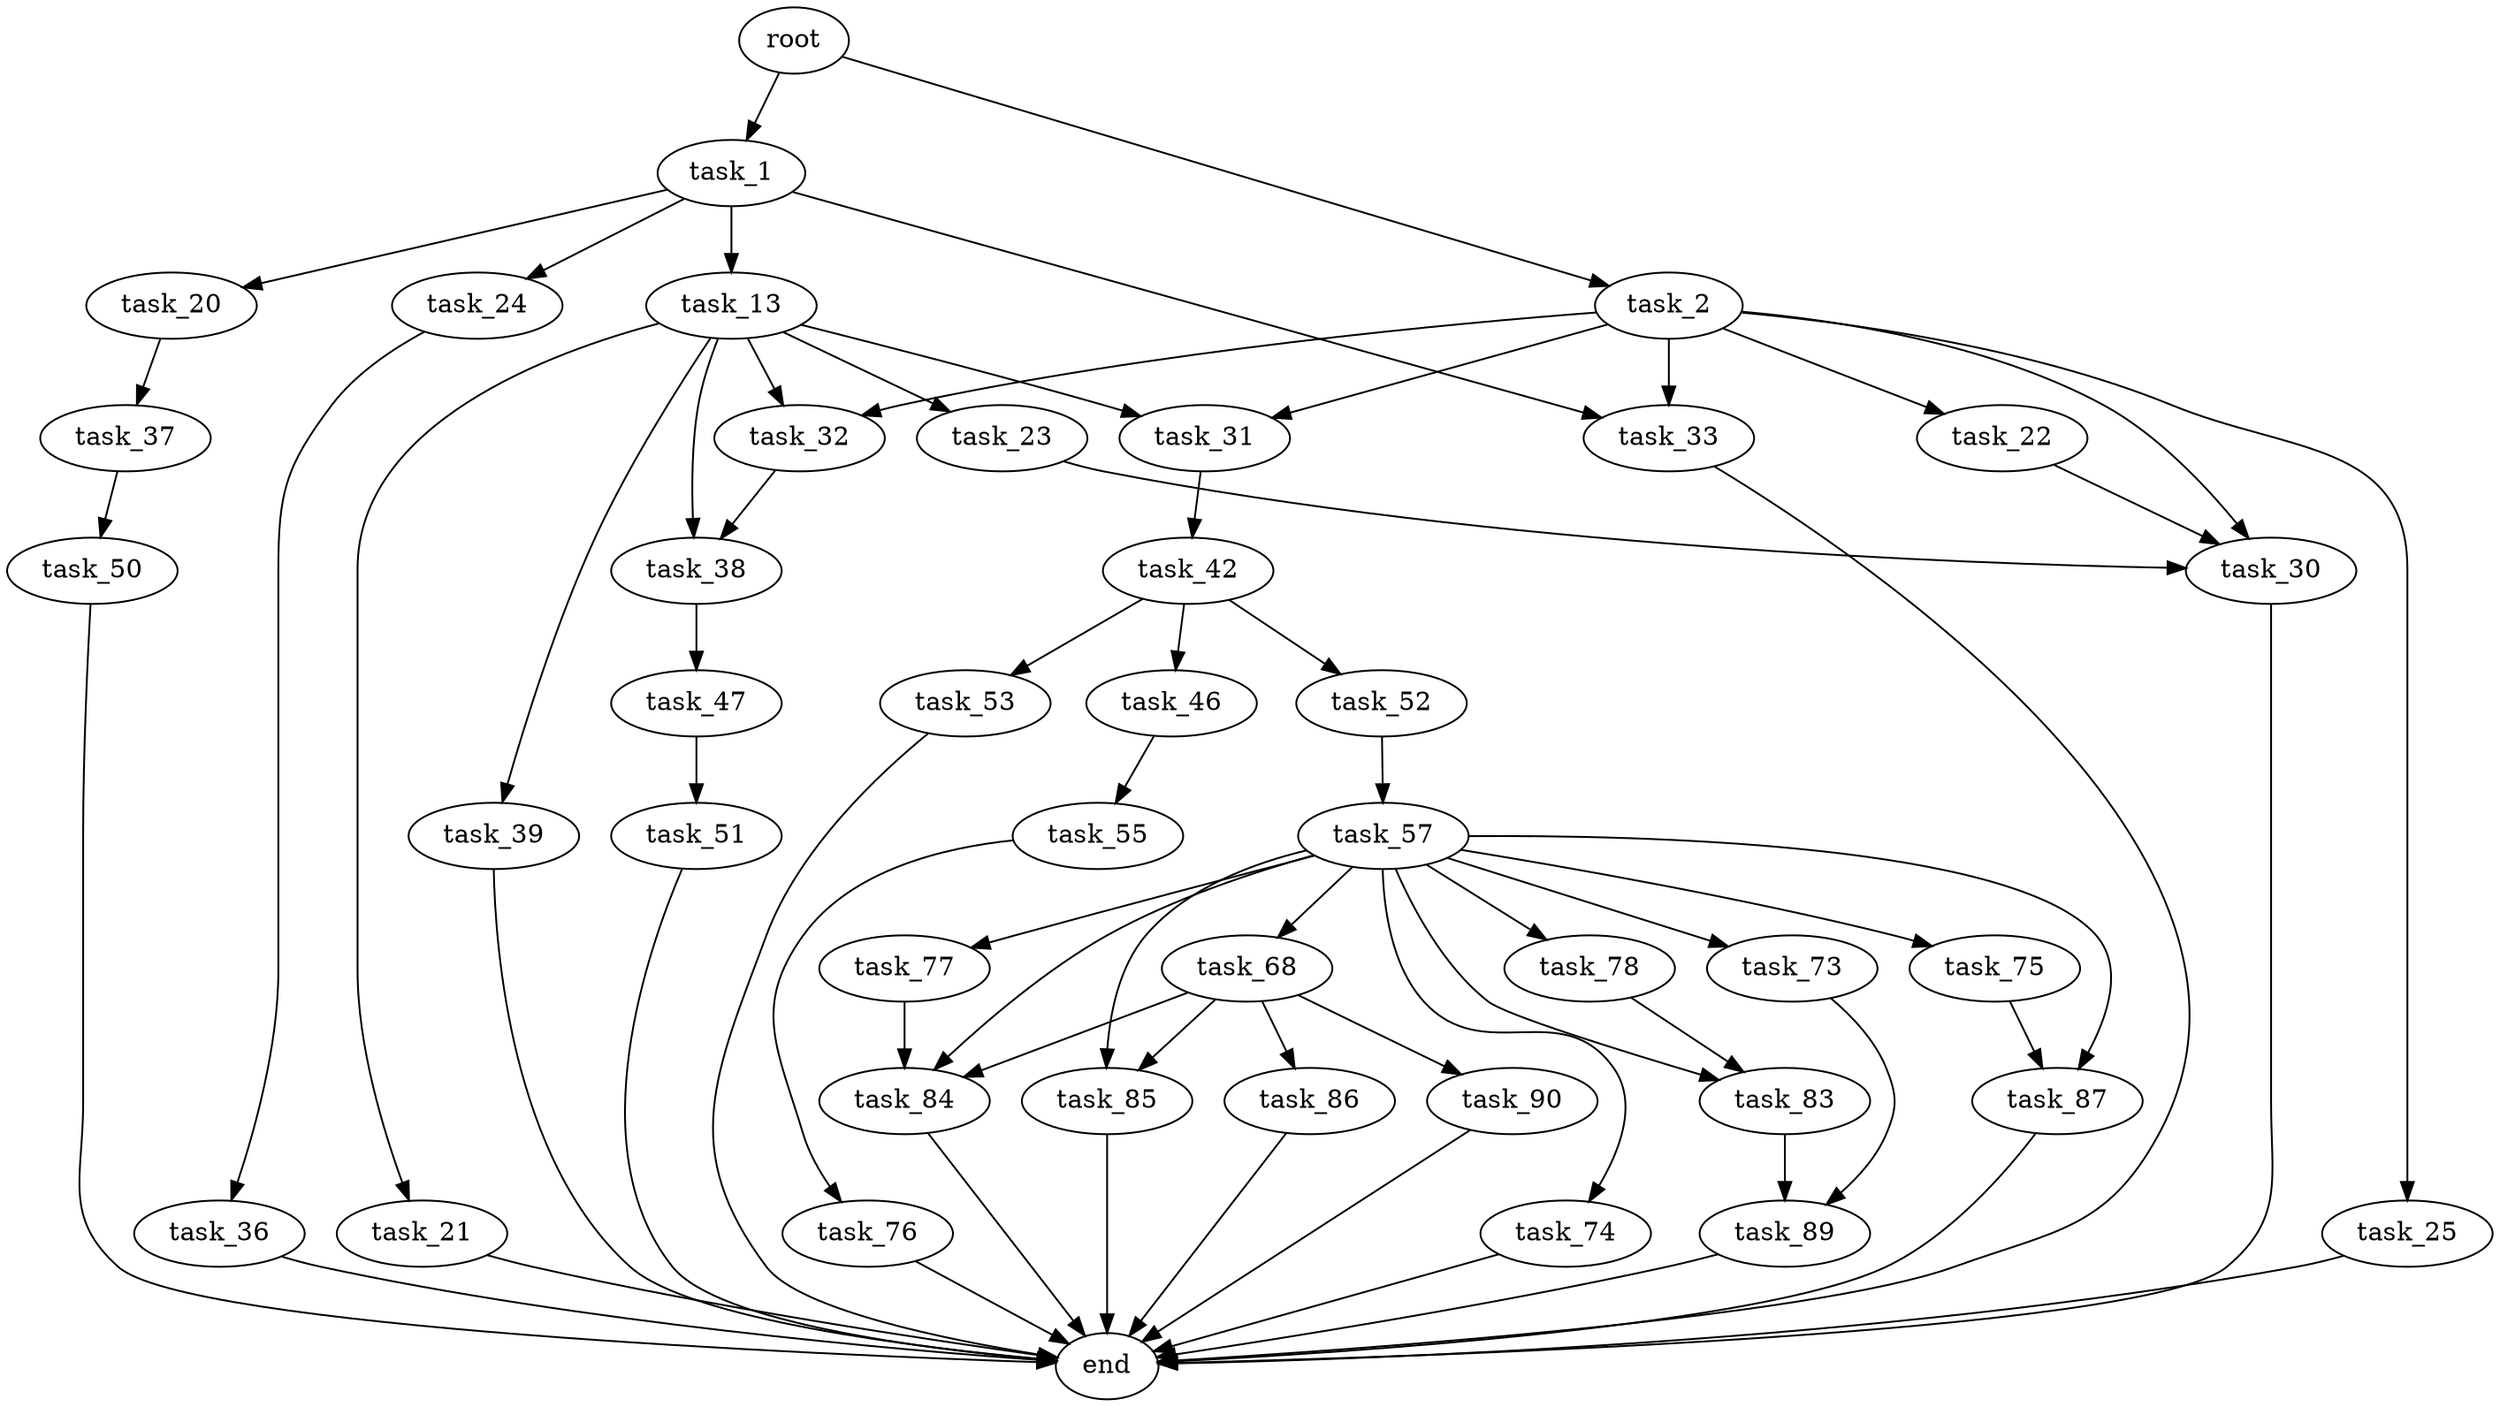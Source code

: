 digraph G {
  root [size="0.000000"];
  task_1 [size="782757789696.000000"];
  task_2 [size="368293445632.000000"];
  task_13 [size="8589934592.000000"];
  task_20 [size="4005741372.000000"];
  task_24 [size="12020754110.000000"];
  task_33 [size="231928233984.000000"];
  task_22 [size="559837644547.000000"];
  task_25 [size="28991029248.000000"];
  task_30 [size="136309118088.000000"];
  task_31 [size="782757789696.000000"];
  task_32 [size="33369747268.000000"];
  task_21 [size="231928233984.000000"];
  task_23 [size="1635003864.000000"];
  task_38 [size="17922281010.000000"];
  task_39 [size="111948275316.000000"];
  task_37 [size="878292691380.000000"];
  end [size="0.000000"];
  task_36 [size="231928233984.000000"];
  task_42 [size="134217728000.000000"];
  task_50 [size="1073741824000.000000"];
  task_47 [size="68719476736.000000"];
  task_46 [size="210788670006.000000"];
  task_52 [size="8589934592.000000"];
  task_53 [size="141601169580.000000"];
  task_55 [size="68719476736.000000"];
  task_51 [size="2600296269.000000"];
  task_57 [size="134217728000.000000"];
  task_76 [size="33003503572.000000"];
  task_68 [size="134217728000.000000"];
  task_73 [size="5427294076.000000"];
  task_74 [size="549755813888.000000"];
  task_75 [size="68719476736.000000"];
  task_77 [size="4974709254.000000"];
  task_78 [size="1073741824000.000000"];
  task_83 [size="1323546081.000000"];
  task_84 [size="2949453077.000000"];
  task_85 [size="368293445632.000000"];
  task_87 [size="47027021379.000000"];
  task_86 [size="1073741824000.000000"];
  task_90 [size="117955173925.000000"];
  task_89 [size="1047750786.000000"];

  root -> task_1 [size="1.000000"];
  root -> task_2 [size="1.000000"];
  task_1 -> task_13 [size="679477248.000000"];
  task_1 -> task_20 [size="679477248.000000"];
  task_1 -> task_24 [size="679477248.000000"];
  task_1 -> task_33 [size="679477248.000000"];
  task_2 -> task_22 [size="411041792.000000"];
  task_2 -> task_25 [size="411041792.000000"];
  task_2 -> task_30 [size="411041792.000000"];
  task_2 -> task_31 [size="411041792.000000"];
  task_2 -> task_32 [size="411041792.000000"];
  task_2 -> task_33 [size="411041792.000000"];
  task_13 -> task_21 [size="33554432.000000"];
  task_13 -> task_23 [size="33554432.000000"];
  task_13 -> task_31 [size="33554432.000000"];
  task_13 -> task_32 [size="33554432.000000"];
  task_13 -> task_38 [size="33554432.000000"];
  task_13 -> task_39 [size="33554432.000000"];
  task_20 -> task_37 [size="75497472.000000"];
  task_24 -> task_36 [size="301989888.000000"];
  task_33 -> end [size="1.000000"];
  task_22 -> task_30 [size="838860800.000000"];
  task_25 -> end [size="1.000000"];
  task_30 -> end [size="1.000000"];
  task_31 -> task_42 [size="679477248.000000"];
  task_32 -> task_38 [size="536870912.000000"];
  task_21 -> end [size="1.000000"];
  task_23 -> task_30 [size="33554432.000000"];
  task_38 -> task_47 [size="536870912.000000"];
  task_39 -> end [size="1.000000"];
  task_37 -> task_50 [size="536870912.000000"];
  task_36 -> end [size="1.000000"];
  task_42 -> task_46 [size="209715200.000000"];
  task_42 -> task_52 [size="209715200.000000"];
  task_42 -> task_53 [size="209715200.000000"];
  task_50 -> end [size="1.000000"];
  task_47 -> task_51 [size="134217728.000000"];
  task_46 -> task_55 [size="838860800.000000"];
  task_52 -> task_57 [size="33554432.000000"];
  task_53 -> end [size="1.000000"];
  task_55 -> task_76 [size="134217728.000000"];
  task_51 -> end [size="1.000000"];
  task_57 -> task_68 [size="209715200.000000"];
  task_57 -> task_73 [size="209715200.000000"];
  task_57 -> task_74 [size="209715200.000000"];
  task_57 -> task_75 [size="209715200.000000"];
  task_57 -> task_77 [size="209715200.000000"];
  task_57 -> task_78 [size="209715200.000000"];
  task_57 -> task_83 [size="209715200.000000"];
  task_57 -> task_84 [size="209715200.000000"];
  task_57 -> task_85 [size="209715200.000000"];
  task_57 -> task_87 [size="209715200.000000"];
  task_76 -> end [size="1.000000"];
  task_68 -> task_84 [size="209715200.000000"];
  task_68 -> task_85 [size="209715200.000000"];
  task_68 -> task_86 [size="209715200.000000"];
  task_68 -> task_90 [size="209715200.000000"];
  task_73 -> task_89 [size="134217728.000000"];
  task_74 -> end [size="1.000000"];
  task_75 -> task_87 [size="134217728.000000"];
  task_77 -> task_84 [size="536870912.000000"];
  task_78 -> task_83 [size="838860800.000000"];
  task_83 -> task_89 [size="33554432.000000"];
  task_84 -> end [size="1.000000"];
  task_85 -> end [size="1.000000"];
  task_87 -> end [size="1.000000"];
  task_86 -> end [size="1.000000"];
  task_90 -> end [size="1.000000"];
  task_89 -> end [size="1.000000"];
}
